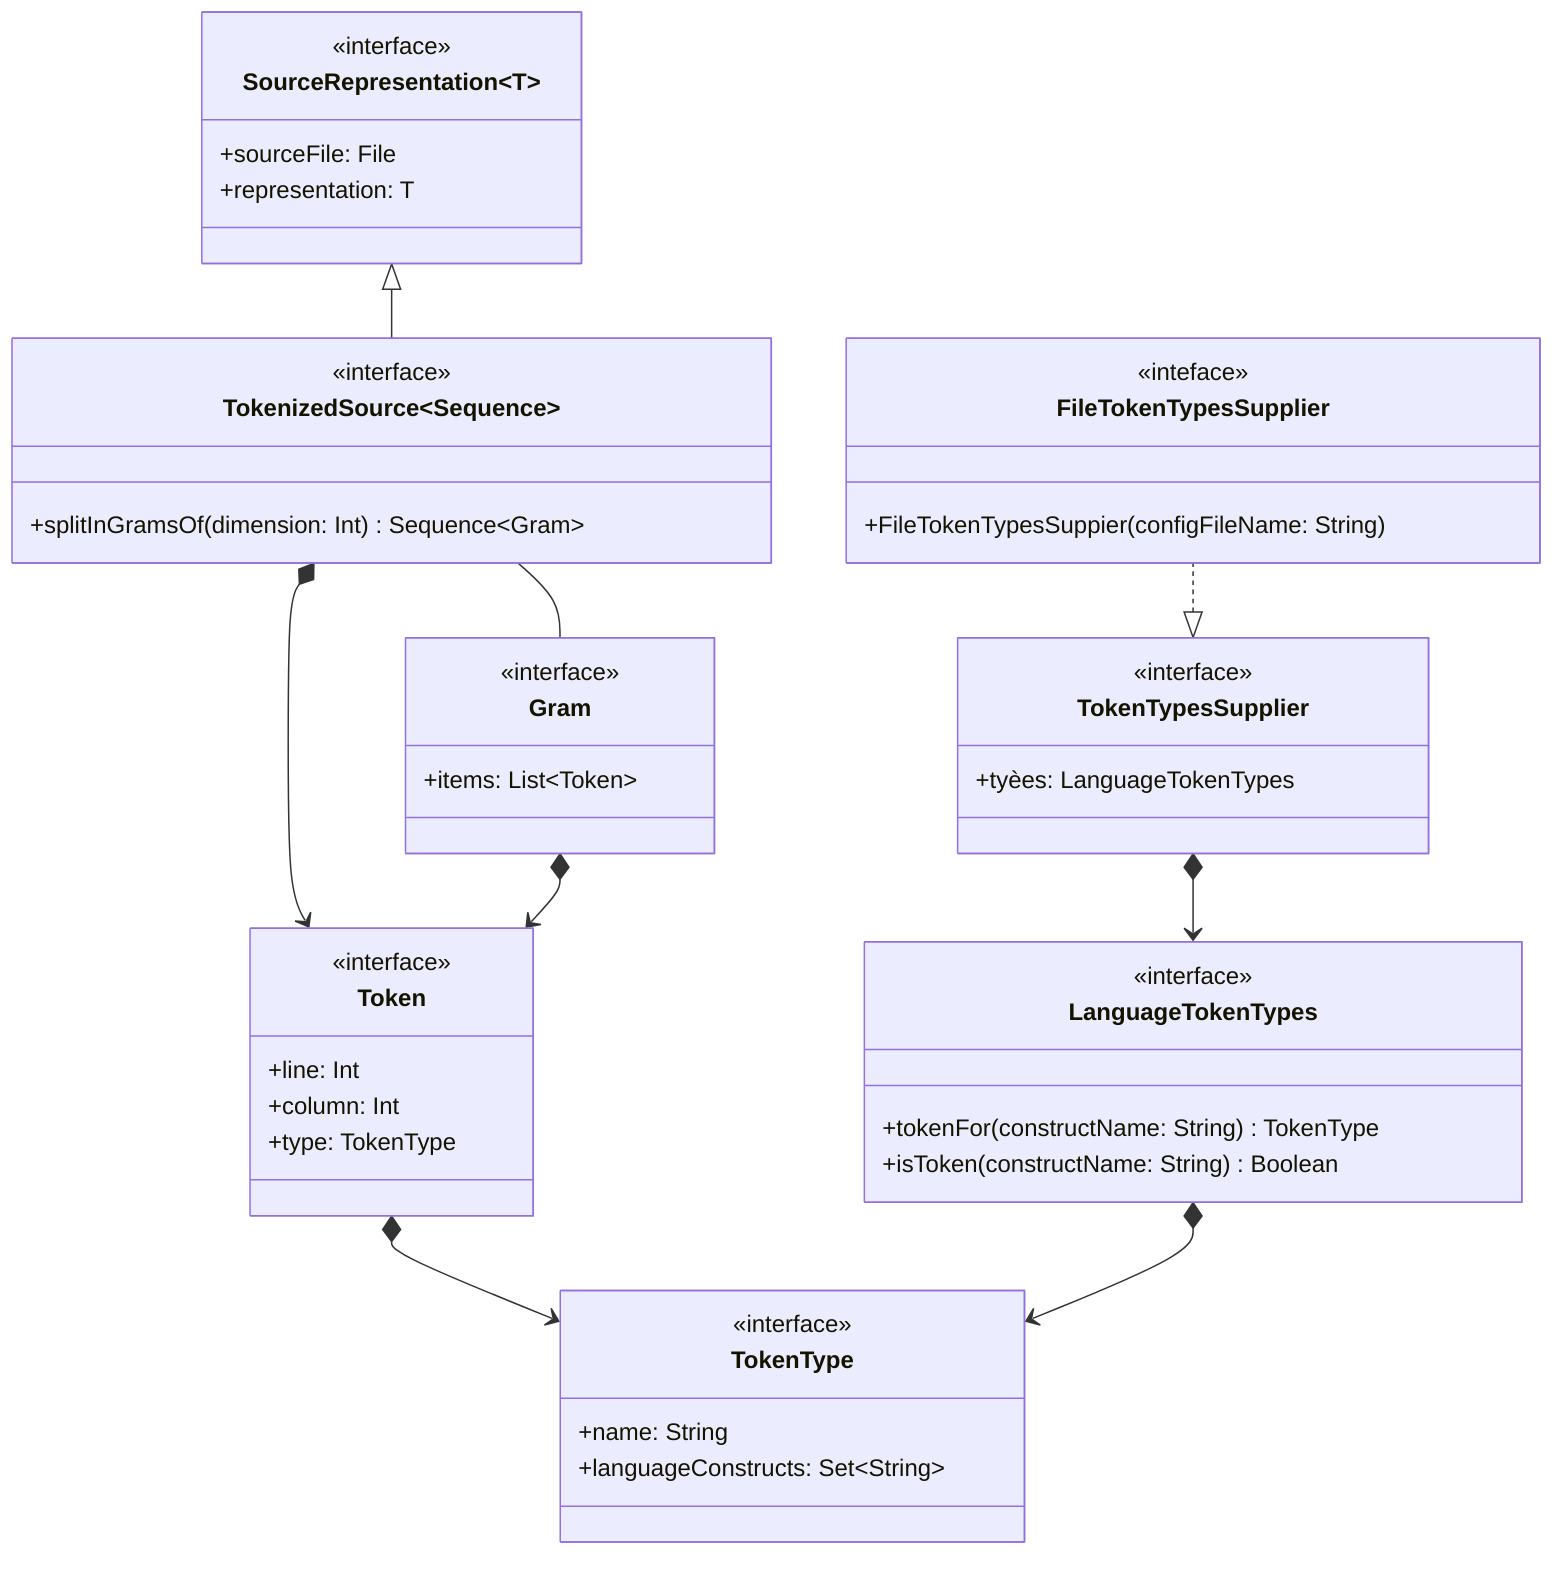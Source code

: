 classDiagram
direction BT
    class SourceRepresentation~T~ {
        <<interface>>
        +sourceFile: File
        +representation: T
    }
    class TokenizedSource~Sequence<Token>~ {
        <<interface>>
        +splitInGramsOf(dimension: Int) Sequence~Gram~
    }
    TokenizedSource --|> SourceRepresentation

    class Token {
        <<interface>>
        +line: Int
        +column: Int
        +type: TokenType
    }
    Token <--* TokenizedSource

    class Gram {
        <<interface>>
        +items: List~Token~
    }
    Token <--* Gram
    Gram -- TokenizedSource

    class TokenType {
        <<interface>>
        +name: String
        +languageConstructs: Set~String~
    }
    TokenType <--* Token

    class LanguageTokenTypes {
        <<interface>>
        +tokenFor(constructName: String) TokenType
        +isToken(constructName: String) Boolean
    }
    TokenType <--* LanguageTokenTypes

    class TokenTypesSupplier {
        <<interface>>
        +tyèes: LanguageTokenTypes
    }
    LanguageTokenTypes <--* TokenTypesSupplier

    class FileTokenTypesSupplier {
        <<inteface>>
        +FileTokenTypesSuppier(configFileName: String)
    }
    TokenTypesSupplier <|.. FileTokenTypesSupplier